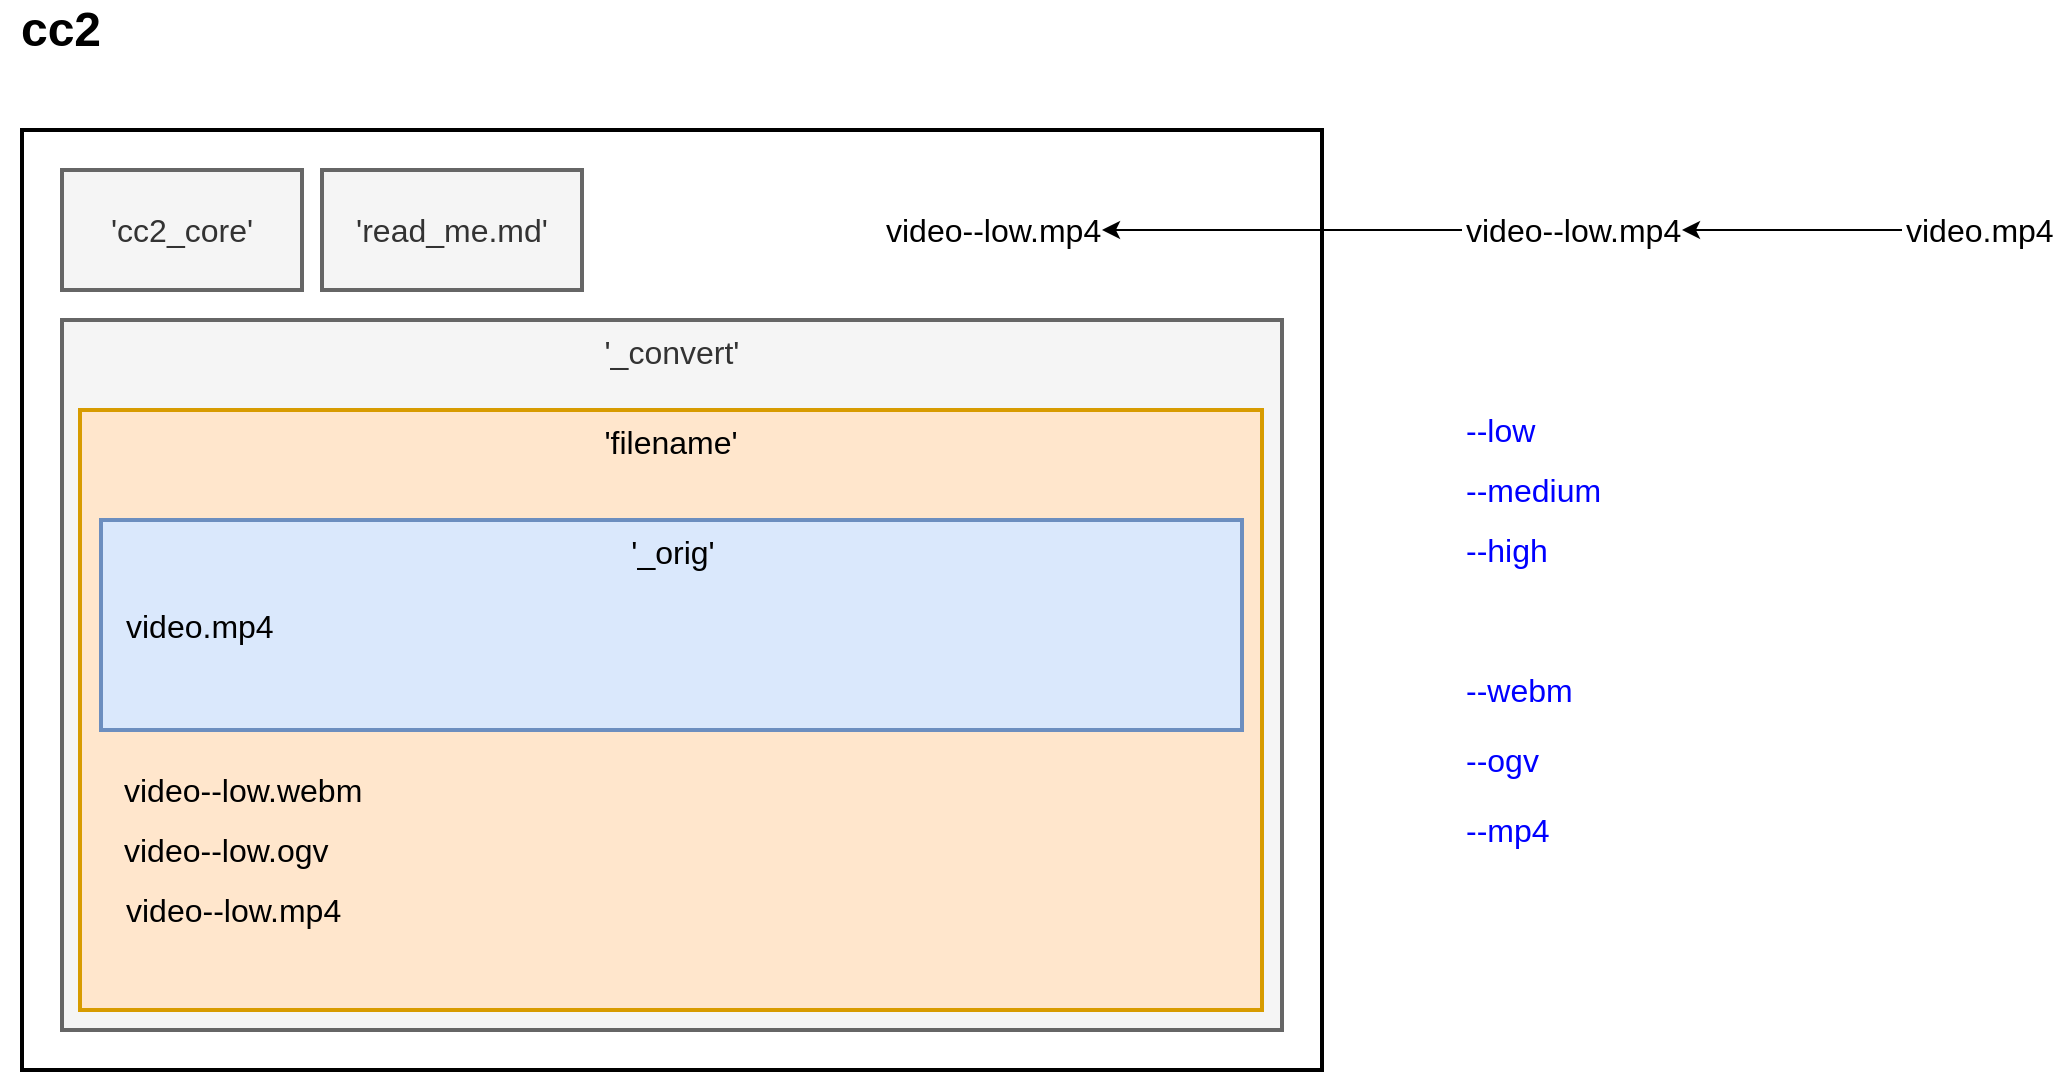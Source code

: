 <mxfile version="14.4.2" type="github">
  <diagram id="n07yvcvamUb617Cj9KyO" name="Page-1">
    <mxGraphModel dx="1554" dy="981" grid="1" gridSize="10" guides="1" tooltips="1" connect="1" arrows="1" fold="1" page="1" pageScale="1" pageWidth="1169" pageHeight="1654" math="0" shadow="0">
      <root>
        <mxCell id="0" />
        <mxCell id="1" parent="0" />
        <mxCell id="h0IV3aF971jidjn7tj2d-2" value="" style="rounded=0;whiteSpace=wrap;html=1;strokeWidth=2;fillColor=none;" vertex="1" parent="1">
          <mxGeometry x="70" y="110" width="650" height="470" as="geometry" />
        </mxCell>
        <mxCell id="h0IV3aF971jidjn7tj2d-3" value="&lt;b&gt;&lt;font style=&quot;font-size: 24px&quot;&gt;cc2&lt;/font&gt;&lt;/b&gt;" style="text;html=1;align=center;verticalAlign=middle;resizable=0;points=[];autosize=1;" vertex="1" parent="1">
          <mxGeometry x="59" y="50" width="60" height="20" as="geometry" />
        </mxCell>
        <mxCell id="h0IV3aF971jidjn7tj2d-6" value="--low" style="text;html=1;strokeColor=none;fillColor=none;align=left;verticalAlign=middle;whiteSpace=wrap;rounded=0;fontSize=16;fontColor=#0000FF;" vertex="1" parent="1">
          <mxGeometry x="790" y="250" width="130" height="20" as="geometry" />
        </mxCell>
        <mxCell id="h0IV3aF971jidjn7tj2d-7" value="--medium" style="text;html=1;strokeColor=none;fillColor=none;align=left;verticalAlign=middle;whiteSpace=wrap;rounded=0;fontSize=16;fontColor=#0000FF;" vertex="1" parent="1">
          <mxGeometry x="790" y="280" width="130" height="20" as="geometry" />
        </mxCell>
        <mxCell id="h0IV3aF971jidjn7tj2d-9" value="--high" style="text;html=1;strokeColor=none;fillColor=none;align=left;verticalAlign=middle;whiteSpace=wrap;rounded=0;fontSize=16;fontColor=#0000FF;" vertex="1" parent="1">
          <mxGeometry x="790" y="310" width="130" height="20" as="geometry" />
        </mxCell>
        <mxCell id="h0IV3aF971jidjn7tj2d-14" value="&#39;cc2_core&#39;" style="rounded=0;whiteSpace=wrap;html=1;strokeWidth=2;fillColor=#f5f5f5;fontSize=16;align=center;strokeColor=#666666;fontColor=#333333;" vertex="1" parent="1">
          <mxGeometry x="90" y="130" width="120" height="60" as="geometry" />
        </mxCell>
        <mxCell id="h0IV3aF971jidjn7tj2d-15" value="&#39;_convert&#39;" style="rounded=0;whiteSpace=wrap;html=1;strokeWidth=2;fillColor=#f5f5f5;fontSize=16;align=center;strokeColor=#666666;fontColor=#333333;labelPosition=center;verticalLabelPosition=middle;verticalAlign=top;" vertex="1" parent="1">
          <mxGeometry x="90" y="205" width="610" height="355" as="geometry" />
        </mxCell>
        <mxCell id="h0IV3aF971jidjn7tj2d-17" value="--webm" style="text;html=1;strokeColor=none;fillColor=none;align=left;verticalAlign=middle;whiteSpace=wrap;rounded=0;fontSize=16;fontColor=#0000FF;" vertex="1" parent="1">
          <mxGeometry x="790" y="380" width="130" height="20" as="geometry" />
        </mxCell>
        <mxCell id="h0IV3aF971jidjn7tj2d-18" value="--ogv" style="text;html=1;strokeColor=none;fillColor=none;align=left;verticalAlign=middle;whiteSpace=wrap;rounded=0;fontSize=16;fontColor=#0000FF;" vertex="1" parent="1">
          <mxGeometry x="790" y="415" width="130" height="20" as="geometry" />
        </mxCell>
        <mxCell id="h0IV3aF971jidjn7tj2d-19" value="--mp4" style="text;html=1;strokeColor=none;fillColor=none;align=left;verticalAlign=middle;whiteSpace=wrap;rounded=0;fontSize=16;fontColor=#0000FF;" vertex="1" parent="1">
          <mxGeometry x="790" y="450" width="130" height="20" as="geometry" />
        </mxCell>
        <mxCell id="h0IV3aF971jidjn7tj2d-29" value="&#39;filename&#39;" style="rounded=0;whiteSpace=wrap;html=1;strokeWidth=2;fillColor=#ffe6cc;fontSize=16;align=center;strokeColor=#d79b00;verticalAlign=top;" vertex="1" parent="1">
          <mxGeometry x="99" y="250" width="591" height="300" as="geometry" />
        </mxCell>
        <mxCell id="h0IV3aF971jidjn7tj2d-40" value="&#39;_orig&#39;" style="rounded=0;whiteSpace=wrap;html=1;strokeWidth=2;fillColor=#dae8fc;fontSize=16;align=center;strokeColor=#6c8ebf;verticalAlign=top;" vertex="1" parent="1">
          <mxGeometry x="109.5" y="305" width="570.5" height="105" as="geometry" />
        </mxCell>
        <mxCell id="h0IV3aF971jidjn7tj2d-42" value="video.mp4" style="text;html=1;strokeColor=none;fillColor=none;align=left;verticalAlign=middle;whiteSpace=wrap;rounded=0;fontSize=16;" vertex="1" parent="1">
          <mxGeometry x="120" y="347.5" width="130" height="20" as="geometry" />
        </mxCell>
        <mxCell id="h0IV3aF971jidjn7tj2d-16" value="video--low.webm" style="text;html=1;strokeColor=none;fillColor=none;align=left;verticalAlign=middle;whiteSpace=wrap;rounded=0;fontSize=16;" vertex="1" parent="1">
          <mxGeometry x="119" y="430" width="141" height="20" as="geometry" />
        </mxCell>
        <mxCell id="h0IV3aF971jidjn7tj2d-43" value="video--low.ogv" style="text;html=1;strokeColor=none;fillColor=none;align=left;verticalAlign=middle;whiteSpace=wrap;rounded=0;fontSize=16;" vertex="1" parent="1">
          <mxGeometry x="119" y="460" width="141" height="20" as="geometry" />
        </mxCell>
        <mxCell id="h0IV3aF971jidjn7tj2d-44" value="video--low.mp4" style="text;html=1;strokeColor=none;fillColor=none;align=left;verticalAlign=middle;whiteSpace=wrap;rounded=0;fontSize=16;" vertex="1" parent="1">
          <mxGeometry x="120" y="490" width="141" height="20" as="geometry" />
        </mxCell>
        <mxCell id="h0IV3aF971jidjn7tj2d-47" style="edgeStyle=orthogonalEdgeStyle;rounded=0;orthogonalLoop=1;jettySize=auto;html=1;exitX=0;exitY=0.5;exitDx=0;exitDy=0;fontSize=16;" edge="1" parent="1" source="h0IV3aF971jidjn7tj2d-45">
          <mxGeometry relative="1" as="geometry">
            <mxPoint x="610" y="160" as="targetPoint" />
          </mxGeometry>
        </mxCell>
        <mxCell id="h0IV3aF971jidjn7tj2d-45" value="video--low.mp4" style="text;html=1;strokeColor=none;fillColor=none;align=left;verticalAlign=middle;whiteSpace=wrap;rounded=0;fontSize=16;" vertex="1" parent="1">
          <mxGeometry x="790" y="150" width="110" height="20" as="geometry" />
        </mxCell>
        <mxCell id="h0IV3aF971jidjn7tj2d-46" value="video--low.mp4" style="text;html=1;strokeColor=none;fillColor=none;align=left;verticalAlign=middle;whiteSpace=wrap;rounded=0;fontSize=16;" vertex="1" parent="1">
          <mxGeometry x="500" y="150" width="110" height="20" as="geometry" />
        </mxCell>
        <mxCell id="h0IV3aF971jidjn7tj2d-49" style="edgeStyle=orthogonalEdgeStyle;rounded=0;orthogonalLoop=1;jettySize=auto;html=1;exitX=0;exitY=0.5;exitDx=0;exitDy=0;fontSize=16;" edge="1" parent="1" source="h0IV3aF971jidjn7tj2d-48" target="h0IV3aF971jidjn7tj2d-45">
          <mxGeometry relative="1" as="geometry" />
        </mxCell>
        <mxCell id="h0IV3aF971jidjn7tj2d-48" value="video.mp4" style="text;html=1;strokeColor=none;fillColor=none;align=left;verticalAlign=middle;whiteSpace=wrap;rounded=0;fontSize=16;" vertex="1" parent="1">
          <mxGeometry x="1010" y="150" width="80" height="20" as="geometry" />
        </mxCell>
        <mxCell id="h0IV3aF971jidjn7tj2d-54" value="&#39;read_me.md&#39;" style="rounded=0;whiteSpace=wrap;html=1;strokeWidth=2;fillColor=#f5f5f5;fontSize=16;align=center;strokeColor=#666666;fontColor=#333333;" vertex="1" parent="1">
          <mxGeometry x="220" y="130" width="130" height="60" as="geometry" />
        </mxCell>
      </root>
    </mxGraphModel>
  </diagram>
</mxfile>
